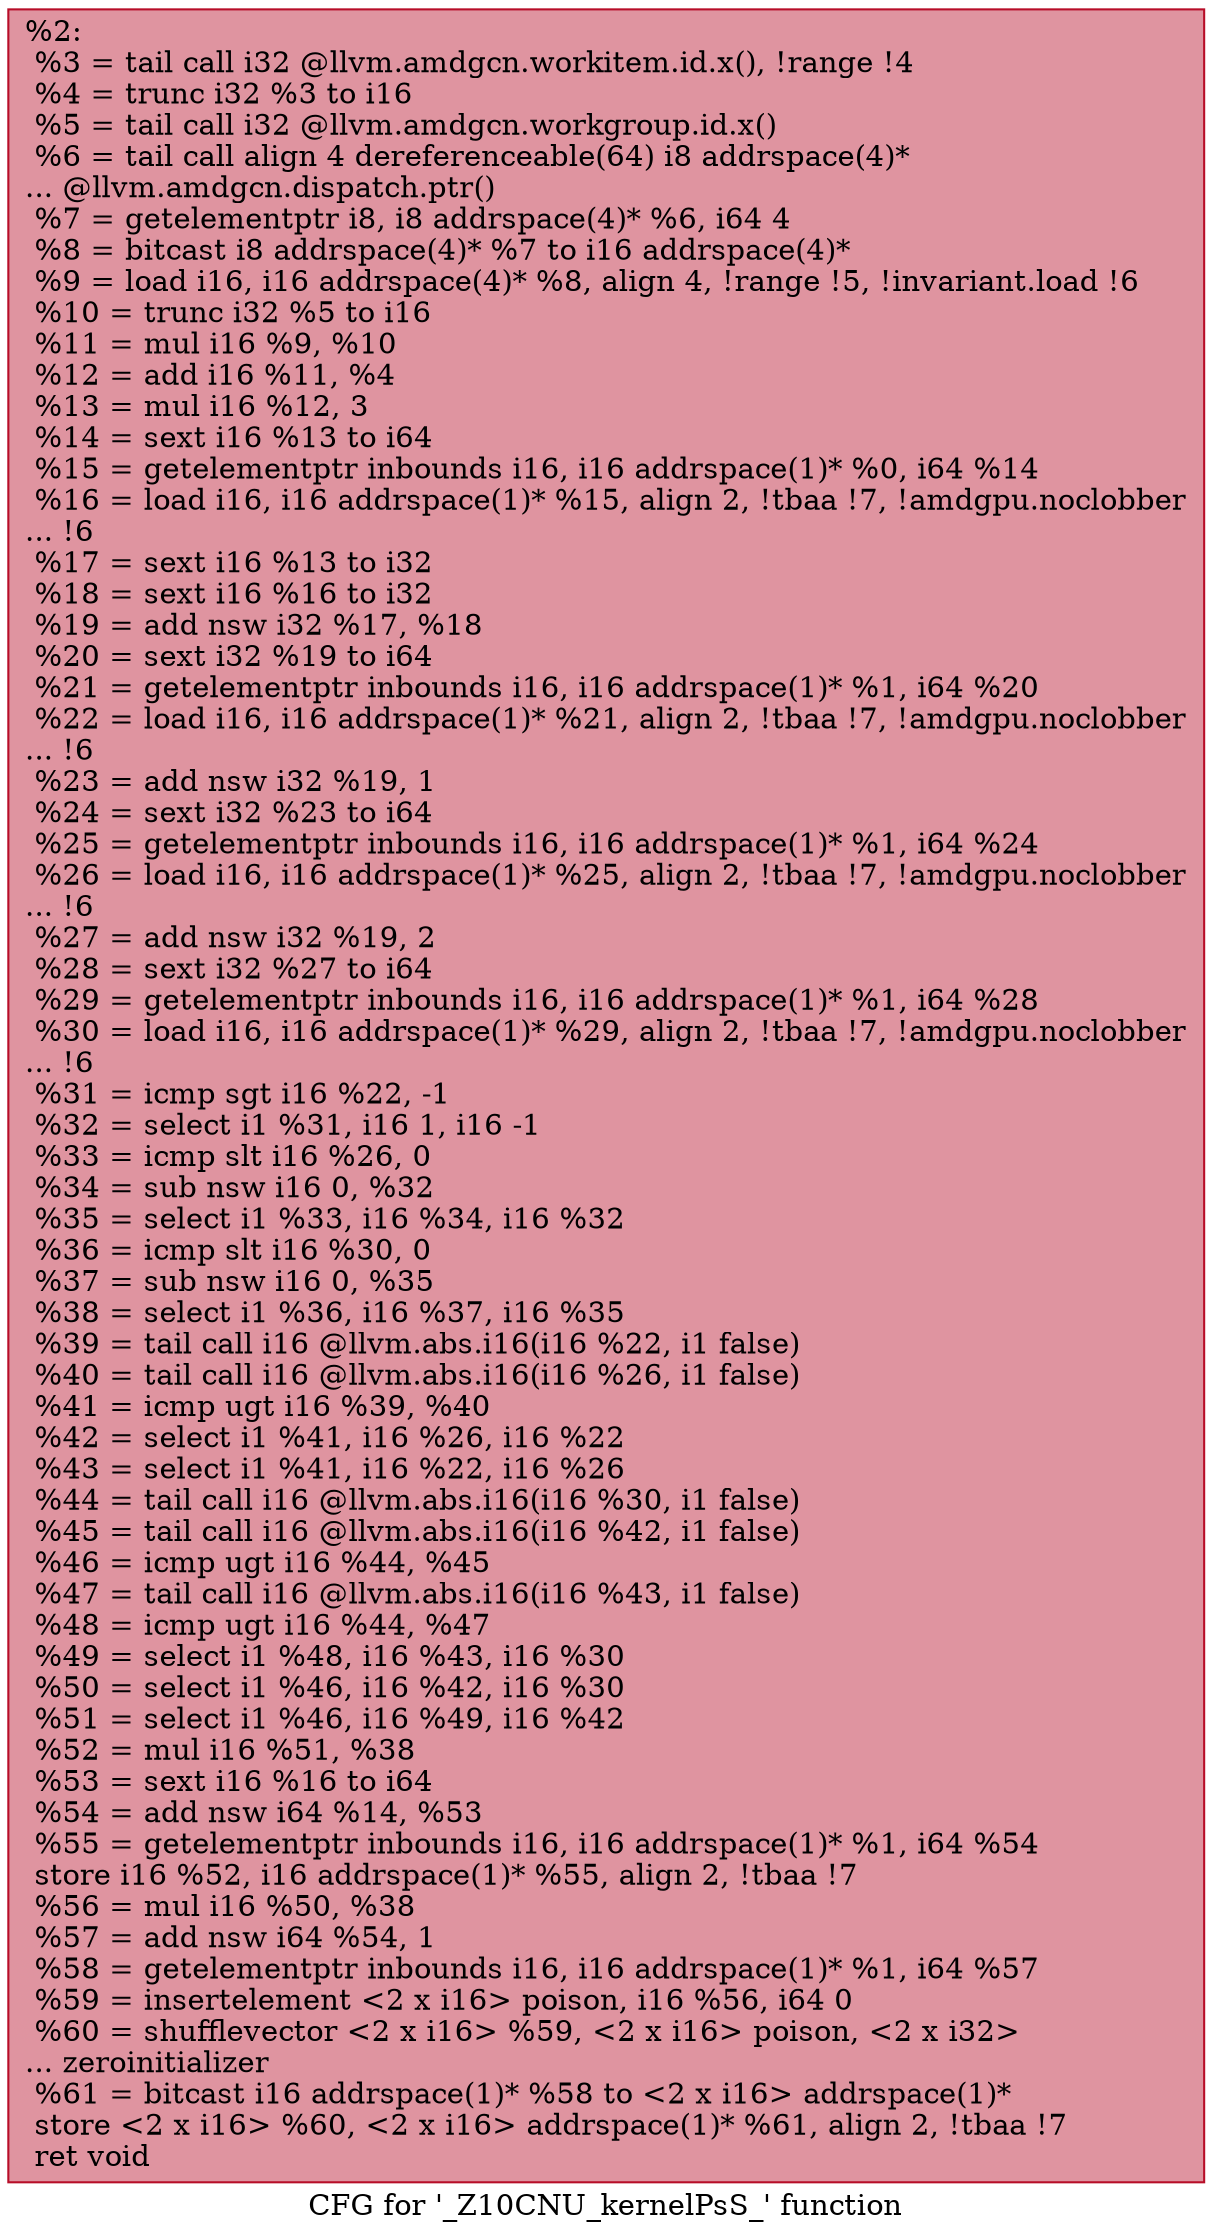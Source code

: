 digraph "CFG for '_Z10CNU_kernelPsS_' function" {
	label="CFG for '_Z10CNU_kernelPsS_' function";

	Node0x6007730 [shape=record,color="#b70d28ff", style=filled, fillcolor="#b70d2870",label="{%2:\l  %3 = tail call i32 @llvm.amdgcn.workitem.id.x(), !range !4\l  %4 = trunc i32 %3 to i16\l  %5 = tail call i32 @llvm.amdgcn.workgroup.id.x()\l  %6 = tail call align 4 dereferenceable(64) i8 addrspace(4)*\l... @llvm.amdgcn.dispatch.ptr()\l  %7 = getelementptr i8, i8 addrspace(4)* %6, i64 4\l  %8 = bitcast i8 addrspace(4)* %7 to i16 addrspace(4)*\l  %9 = load i16, i16 addrspace(4)* %8, align 4, !range !5, !invariant.load !6\l  %10 = trunc i32 %5 to i16\l  %11 = mul i16 %9, %10\l  %12 = add i16 %11, %4\l  %13 = mul i16 %12, 3\l  %14 = sext i16 %13 to i64\l  %15 = getelementptr inbounds i16, i16 addrspace(1)* %0, i64 %14\l  %16 = load i16, i16 addrspace(1)* %15, align 2, !tbaa !7, !amdgpu.noclobber\l... !6\l  %17 = sext i16 %13 to i32\l  %18 = sext i16 %16 to i32\l  %19 = add nsw i32 %17, %18\l  %20 = sext i32 %19 to i64\l  %21 = getelementptr inbounds i16, i16 addrspace(1)* %1, i64 %20\l  %22 = load i16, i16 addrspace(1)* %21, align 2, !tbaa !7, !amdgpu.noclobber\l... !6\l  %23 = add nsw i32 %19, 1\l  %24 = sext i32 %23 to i64\l  %25 = getelementptr inbounds i16, i16 addrspace(1)* %1, i64 %24\l  %26 = load i16, i16 addrspace(1)* %25, align 2, !tbaa !7, !amdgpu.noclobber\l... !6\l  %27 = add nsw i32 %19, 2\l  %28 = sext i32 %27 to i64\l  %29 = getelementptr inbounds i16, i16 addrspace(1)* %1, i64 %28\l  %30 = load i16, i16 addrspace(1)* %29, align 2, !tbaa !7, !amdgpu.noclobber\l... !6\l  %31 = icmp sgt i16 %22, -1\l  %32 = select i1 %31, i16 1, i16 -1\l  %33 = icmp slt i16 %26, 0\l  %34 = sub nsw i16 0, %32\l  %35 = select i1 %33, i16 %34, i16 %32\l  %36 = icmp slt i16 %30, 0\l  %37 = sub nsw i16 0, %35\l  %38 = select i1 %36, i16 %37, i16 %35\l  %39 = tail call i16 @llvm.abs.i16(i16 %22, i1 false)\l  %40 = tail call i16 @llvm.abs.i16(i16 %26, i1 false)\l  %41 = icmp ugt i16 %39, %40\l  %42 = select i1 %41, i16 %26, i16 %22\l  %43 = select i1 %41, i16 %22, i16 %26\l  %44 = tail call i16 @llvm.abs.i16(i16 %30, i1 false)\l  %45 = tail call i16 @llvm.abs.i16(i16 %42, i1 false)\l  %46 = icmp ugt i16 %44, %45\l  %47 = tail call i16 @llvm.abs.i16(i16 %43, i1 false)\l  %48 = icmp ugt i16 %44, %47\l  %49 = select i1 %48, i16 %43, i16 %30\l  %50 = select i1 %46, i16 %42, i16 %30\l  %51 = select i1 %46, i16 %49, i16 %42\l  %52 = mul i16 %51, %38\l  %53 = sext i16 %16 to i64\l  %54 = add nsw i64 %14, %53\l  %55 = getelementptr inbounds i16, i16 addrspace(1)* %1, i64 %54\l  store i16 %52, i16 addrspace(1)* %55, align 2, !tbaa !7\l  %56 = mul i16 %50, %38\l  %57 = add nsw i64 %54, 1\l  %58 = getelementptr inbounds i16, i16 addrspace(1)* %1, i64 %57\l  %59 = insertelement \<2 x i16\> poison, i16 %56, i64 0\l  %60 = shufflevector \<2 x i16\> %59, \<2 x i16\> poison, \<2 x i32\>\l... zeroinitializer\l  %61 = bitcast i16 addrspace(1)* %58 to \<2 x i16\> addrspace(1)*\l  store \<2 x i16\> %60, \<2 x i16\> addrspace(1)* %61, align 2, !tbaa !7\l  ret void\l}"];
}
